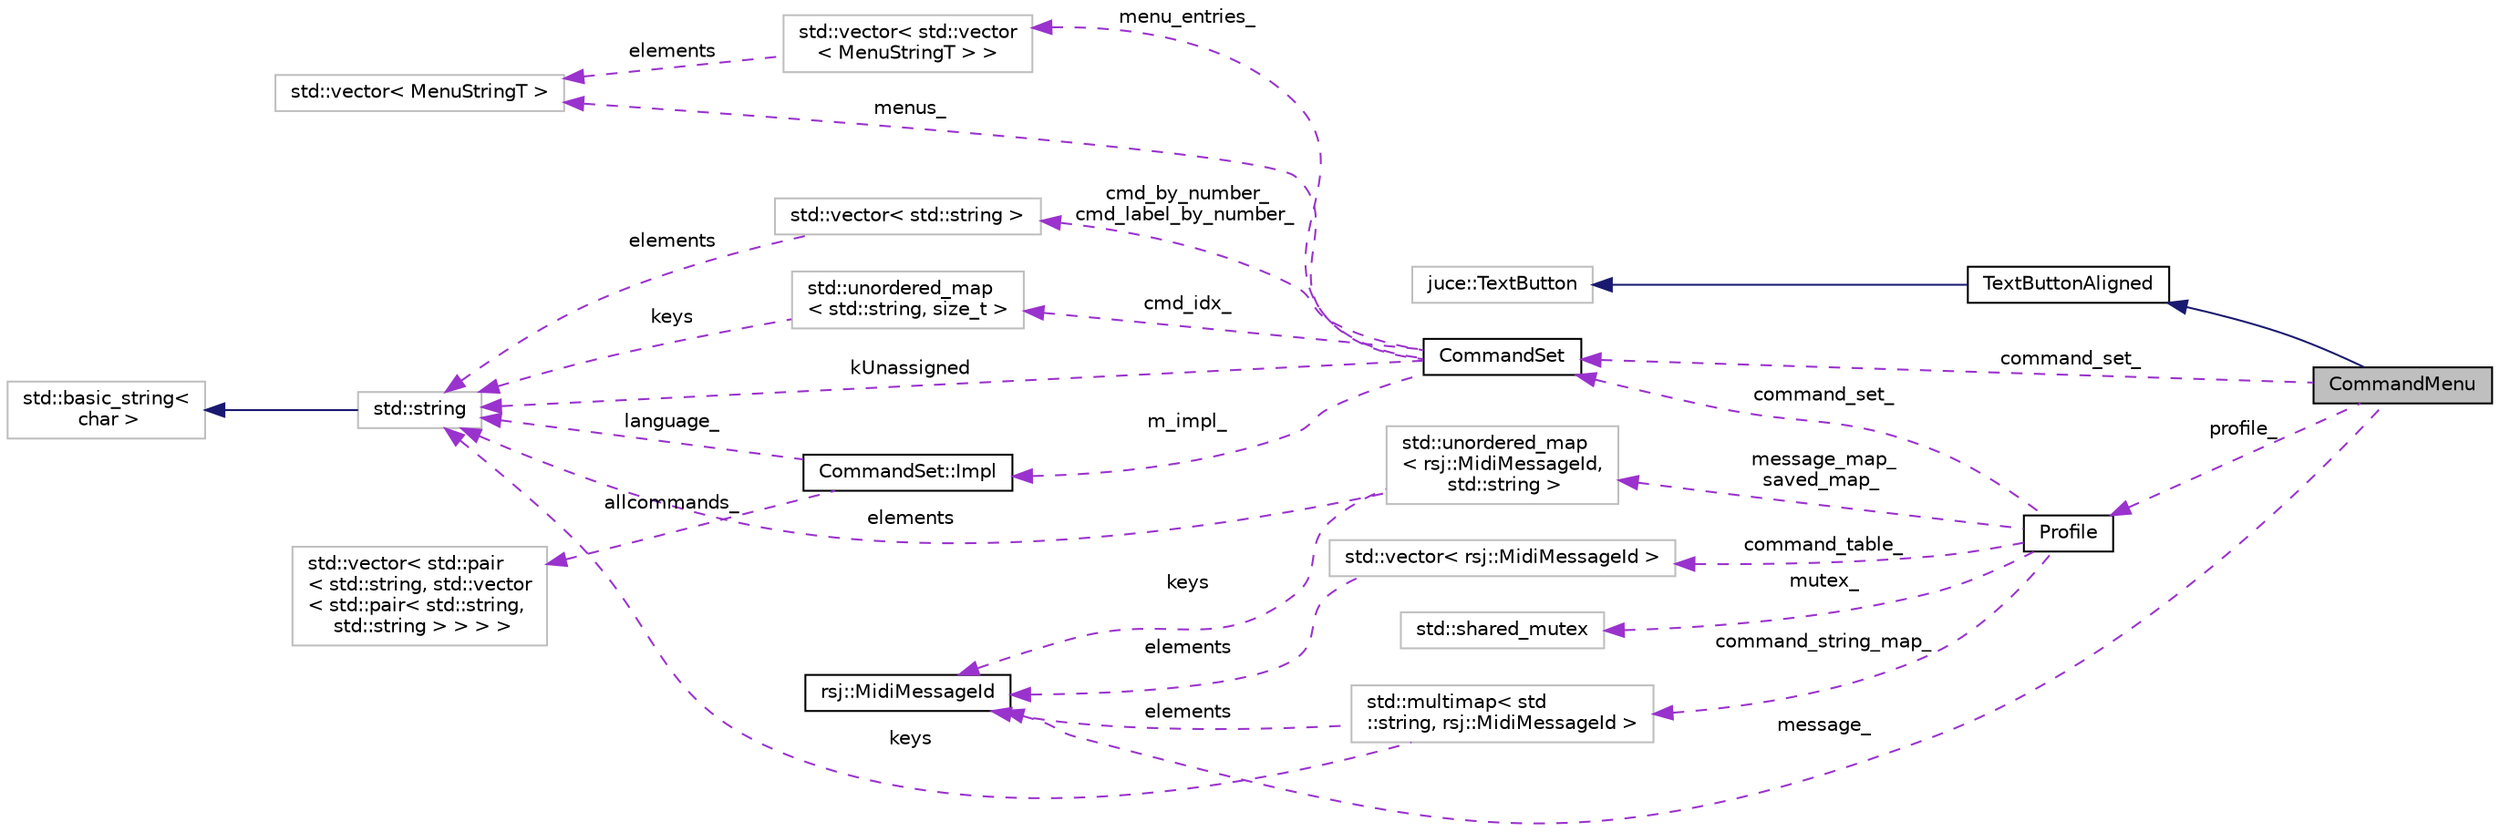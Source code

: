 digraph "CommandMenu"
{
 // INTERACTIVE_SVG=YES
 // LATEX_PDF_SIZE
  edge [fontname="Helvetica",fontsize="10",labelfontname="Helvetica",labelfontsize="10"];
  node [fontname="Helvetica",fontsize="10",shape=record];
  rankdir="LR";
  Node1 [label="CommandMenu",height=0.2,width=0.4,color="black", fillcolor="grey75", style="filled", fontcolor="black",tooltip=" "];
  Node2 -> Node1 [dir="back",color="midnightblue",fontsize="10",style="solid",fontname="Helvetica"];
  Node2 [label="TextButtonAligned",height=0.2,width=0.4,color="black", fillcolor="white", style="filled",URL="$class_text_button_aligned.html",tooltip=" "];
  Node3 -> Node2 [dir="back",color="midnightblue",fontsize="10",style="solid",fontname="Helvetica"];
  Node3 [label="juce::TextButton",height=0.2,width=0.4,color="grey75", fillcolor="white", style="filled",tooltip=" "];
  Node4 -> Node1 [dir="back",color="darkorchid3",fontsize="10",style="dashed",label=" command_set_" ,fontname="Helvetica"];
  Node4 [label="CommandSet",height=0.2,width=0.4,color="black", fillcolor="white", style="filled",URL="$class_command_set.html",tooltip=" "];
  Node5 -> Node4 [dir="back",color="darkorchid3",fontsize="10",style="dashed",label=" menu_entries_" ,fontname="Helvetica"];
  Node5 [label="std::vector\< std::vector\l\< MenuStringT \> \>",height=0.2,width=0.4,color="grey75", fillcolor="white", style="filled",tooltip=" "];
  Node6 -> Node5 [dir="back",color="darkorchid3",fontsize="10",style="dashed",label=" elements" ,fontname="Helvetica"];
  Node6 [label="std::vector\< MenuStringT \>",height=0.2,width=0.4,color="grey75", fillcolor="white", style="filled",tooltip=" "];
  Node7 -> Node4 [dir="back",color="darkorchid3",fontsize="10",style="dashed",label=" cmd_idx_" ,fontname="Helvetica"];
  Node7 [label="std::unordered_map\l\< std::string, size_t \>",height=0.2,width=0.4,color="grey75", fillcolor="white", style="filled",tooltip=" "];
  Node8 -> Node7 [dir="back",color="darkorchid3",fontsize="10",style="dashed",label=" keys" ,fontname="Helvetica"];
  Node8 [label="std::string",height=0.2,width=0.4,color="grey75", fillcolor="white", style="filled",tooltip="STL class."];
  Node9 -> Node8 [dir="back",color="midnightblue",fontsize="10",style="solid",fontname="Helvetica"];
  Node9 [label="std::basic_string\<\l char \>",height=0.2,width=0.4,color="grey75", fillcolor="white", style="filled",tooltip="STL class."];
  Node10 -> Node4 [dir="back",color="darkorchid3",fontsize="10",style="dashed",label=" m_impl_" ,fontname="Helvetica"];
  Node10 [label="CommandSet::Impl",height=0.2,width=0.4,color="black", fillcolor="white", style="filled",URL="$class_command_set_1_1_impl.html",tooltip=" "];
  Node11 -> Node10 [dir="back",color="darkorchid3",fontsize="10",style="dashed",label=" allcommands_" ,fontname="Helvetica"];
  Node11 [label="std::vector\< std::pair\l\< std::string, std::vector\l\< std::pair\< std::string,\l std::string \> \> \> \>",height=0.2,width=0.4,color="grey75", fillcolor="white", style="filled",tooltip=" "];
  Node8 -> Node10 [dir="back",color="darkorchid3",fontsize="10",style="dashed",label=" language_" ,fontname="Helvetica"];
  Node6 -> Node4 [dir="back",color="darkorchid3",fontsize="10",style="dashed",label=" menus_" ,fontname="Helvetica"];
  Node8 -> Node4 [dir="back",color="darkorchid3",fontsize="10",style="dashed",label=" kUnassigned" ,fontname="Helvetica"];
  Node12 -> Node4 [dir="back",color="darkorchid3",fontsize="10",style="dashed",label=" cmd_by_number_\ncmd_label_by_number_" ,fontname="Helvetica"];
  Node12 [label="std::vector\< std::string \>",height=0.2,width=0.4,color="grey75", fillcolor="white", style="filled",tooltip=" "];
  Node8 -> Node12 [dir="back",color="darkorchid3",fontsize="10",style="dashed",label=" elements" ,fontname="Helvetica"];
  Node13 -> Node1 [dir="back",color="darkorchid3",fontsize="10",style="dashed",label=" profile_" ,fontname="Helvetica"];
  Node13 [label="Profile",height=0.2,width=0.4,color="black", fillcolor="white", style="filled",URL="$class_profile.html",tooltip=" "];
  Node4 -> Node13 [dir="back",color="darkorchid3",fontsize="10",style="dashed",label=" command_set_" ,fontname="Helvetica"];
  Node14 -> Node13 [dir="back",color="darkorchid3",fontsize="10",style="dashed",label=" mutex_" ,fontname="Helvetica"];
  Node14 [label="std::shared_mutex",height=0.2,width=0.4,color="grey75", fillcolor="white", style="filled",tooltip="STL class."];
  Node15 -> Node13 [dir="back",color="darkorchid3",fontsize="10",style="dashed",label=" command_table_" ,fontname="Helvetica"];
  Node15 [label="std::vector\< rsj::MidiMessageId \>",height=0.2,width=0.4,color="grey75", fillcolor="white", style="filled",tooltip=" "];
  Node16 -> Node15 [dir="back",color="darkorchid3",fontsize="10",style="dashed",label=" elements" ,fontname="Helvetica"];
  Node16 [label="rsj::MidiMessageId",height=0.2,width=0.4,color="black", fillcolor="white", style="filled",URL="$structrsj_1_1_midi_message_id.html",tooltip=" "];
  Node17 -> Node13 [dir="back",color="darkorchid3",fontsize="10",style="dashed",label=" command_string_map_" ,fontname="Helvetica"];
  Node17 [label="std::multimap\< std\l::string, rsj::MidiMessageId \>",height=0.2,width=0.4,color="grey75", fillcolor="white", style="filled",tooltip=" "];
  Node16 -> Node17 [dir="back",color="darkorchid3",fontsize="10",style="dashed",label=" elements" ,fontname="Helvetica"];
  Node8 -> Node17 [dir="back",color="darkorchid3",fontsize="10",style="dashed",label=" keys" ,fontname="Helvetica"];
  Node18 -> Node13 [dir="back",color="darkorchid3",fontsize="10",style="dashed",label=" message_map_\nsaved_map_" ,fontname="Helvetica"];
  Node18 [label="std::unordered_map\l\< rsj::MidiMessageId,\l std::string \>",height=0.2,width=0.4,color="grey75", fillcolor="white", style="filled",tooltip=" "];
  Node16 -> Node18 [dir="back",color="darkorchid3",fontsize="10",style="dashed",label=" keys" ,fontname="Helvetica"];
  Node8 -> Node18 [dir="back",color="darkorchid3",fontsize="10",style="dashed",label=" elements" ,fontname="Helvetica"];
  Node16 -> Node1 [dir="back",color="darkorchid3",fontsize="10",style="dashed",label=" message_" ,fontname="Helvetica"];
}
